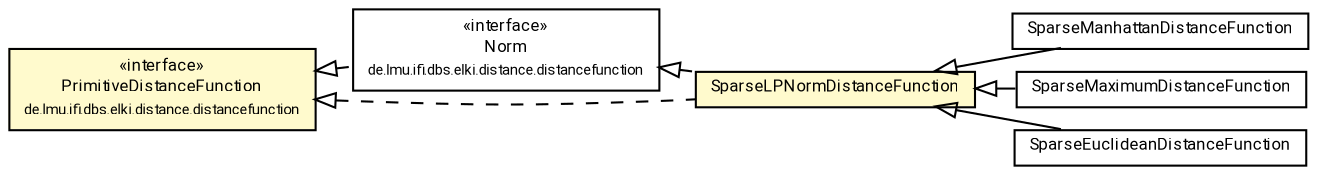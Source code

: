 #!/usr/local/bin/dot
#
# Class diagram 
# Generated by UMLGraph version R5_7_2-60-g0e99a6 (http://www.spinellis.gr/umlgraph/)
#

digraph G {
	graph [fontnames="svg"]
	edge [fontname="Roboto",fontsize=7,labelfontname="Roboto",labelfontsize=7,color="black"];
	node [fontname="Roboto",fontcolor="black",fontsize=8,shape=plaintext,margin=0,width=0,height=0];
	nodesep=0.15;
	ranksep=0.25;
	rankdir=LR;
	// de.lmu.ifi.dbs.elki.distance.distancefunction.PrimitiveDistanceFunction<O>
	c9777713 [label=<<table title="de.lmu.ifi.dbs.elki.distance.distancefunction.PrimitiveDistanceFunction" border="0" cellborder="1" cellspacing="0" cellpadding="2" bgcolor="LemonChiffon" href="../PrimitiveDistanceFunction.html" target="_parent">
		<tr><td><table border="0" cellspacing="0" cellpadding="1">
		<tr><td align="center" balign="center"> &#171;interface&#187; </td></tr>
		<tr><td align="center" balign="center"> <font face="Roboto">PrimitiveDistanceFunction</font> </td></tr>
		<tr><td align="center" balign="center"> <font face="Roboto" point-size="7.0">de.lmu.ifi.dbs.elki.distance.distancefunction</font> </td></tr>
		</table></td></tr>
		</table>>, URL="../PrimitiveDistanceFunction.html"];
	// de.lmu.ifi.dbs.elki.distance.distancefunction.Norm<O>
	c9777715 [label=<<table title="de.lmu.ifi.dbs.elki.distance.distancefunction.Norm" border="0" cellborder="1" cellspacing="0" cellpadding="2" href="../Norm.html" target="_parent">
		<tr><td><table border="0" cellspacing="0" cellpadding="1">
		<tr><td align="center" balign="center"> &#171;interface&#187; </td></tr>
		<tr><td align="center" balign="center"> <font face="Roboto">Norm</font> </td></tr>
		<tr><td align="center" balign="center"> <font face="Roboto" point-size="7.0">de.lmu.ifi.dbs.elki.distance.distancefunction</font> </td></tr>
		</table></td></tr>
		</table>>, URL="../Norm.html"];
	// de.lmu.ifi.dbs.elki.distance.distancefunction.minkowski.SparseManhattanDistanceFunction
	c9778076 [label=<<table title="de.lmu.ifi.dbs.elki.distance.distancefunction.minkowski.SparseManhattanDistanceFunction" border="0" cellborder="1" cellspacing="0" cellpadding="2" href="SparseManhattanDistanceFunction.html" target="_parent">
		<tr><td><table border="0" cellspacing="0" cellpadding="1">
		<tr><td align="center" balign="center"> <font face="Roboto">SparseManhattanDistanceFunction</font> </td></tr>
		</table></td></tr>
		</table>>, URL="SparseManhattanDistanceFunction.html"];
	// de.lmu.ifi.dbs.elki.distance.distancefunction.minkowski.SparseMaximumDistanceFunction
	c9778086 [label=<<table title="de.lmu.ifi.dbs.elki.distance.distancefunction.minkowski.SparseMaximumDistanceFunction" border="0" cellborder="1" cellspacing="0" cellpadding="2" href="SparseMaximumDistanceFunction.html" target="_parent">
		<tr><td><table border="0" cellspacing="0" cellpadding="1">
		<tr><td align="center" balign="center"> <font face="Roboto">SparseMaximumDistanceFunction</font> </td></tr>
		</table></td></tr>
		</table>>, URL="SparseMaximumDistanceFunction.html"];
	// de.lmu.ifi.dbs.elki.distance.distancefunction.minkowski.SparseEuclideanDistanceFunction
	c9778088 [label=<<table title="de.lmu.ifi.dbs.elki.distance.distancefunction.minkowski.SparseEuclideanDistanceFunction" border="0" cellborder="1" cellspacing="0" cellpadding="2" href="SparseEuclideanDistanceFunction.html" target="_parent">
		<tr><td><table border="0" cellspacing="0" cellpadding="1">
		<tr><td align="center" balign="center"> <font face="Roboto">SparseEuclideanDistanceFunction</font> </td></tr>
		</table></td></tr>
		</table>>, URL="SparseEuclideanDistanceFunction.html"];
	// de.lmu.ifi.dbs.elki.distance.distancefunction.minkowski.SparseLPNormDistanceFunction
	c9778090 [label=<<table title="de.lmu.ifi.dbs.elki.distance.distancefunction.minkowski.SparseLPNormDistanceFunction" border="0" cellborder="1" cellspacing="0" cellpadding="2" bgcolor="lemonChiffon" href="SparseLPNormDistanceFunction.html" target="_parent">
		<tr><td><table border="0" cellspacing="0" cellpadding="1">
		<tr><td align="center" balign="center"> <font face="Roboto">SparseLPNormDistanceFunction</font> </td></tr>
		</table></td></tr>
		</table>>, URL="SparseLPNormDistanceFunction.html"];
	// de.lmu.ifi.dbs.elki.distance.distancefunction.Norm<O> implements de.lmu.ifi.dbs.elki.distance.distancefunction.PrimitiveDistanceFunction<O>
	c9777713 -> c9777715 [arrowtail=empty,style=dashed,dir=back,weight=9];
	// de.lmu.ifi.dbs.elki.distance.distancefunction.minkowski.SparseManhattanDistanceFunction extends de.lmu.ifi.dbs.elki.distance.distancefunction.minkowski.SparseLPNormDistanceFunction
	c9778090 -> c9778076 [arrowtail=empty,dir=back,weight=10];
	// de.lmu.ifi.dbs.elki.distance.distancefunction.minkowski.SparseMaximumDistanceFunction extends de.lmu.ifi.dbs.elki.distance.distancefunction.minkowski.SparseLPNormDistanceFunction
	c9778090 -> c9778086 [arrowtail=empty,dir=back,weight=10];
	// de.lmu.ifi.dbs.elki.distance.distancefunction.minkowski.SparseEuclideanDistanceFunction extends de.lmu.ifi.dbs.elki.distance.distancefunction.minkowski.SparseLPNormDistanceFunction
	c9778090 -> c9778088 [arrowtail=empty,dir=back,weight=10];
	// de.lmu.ifi.dbs.elki.distance.distancefunction.minkowski.SparseLPNormDistanceFunction implements de.lmu.ifi.dbs.elki.distance.distancefunction.PrimitiveDistanceFunction<O>
	c9777713 -> c9778090 [arrowtail=empty,style=dashed,dir=back,weight=9];
	// de.lmu.ifi.dbs.elki.distance.distancefunction.minkowski.SparseLPNormDistanceFunction implements de.lmu.ifi.dbs.elki.distance.distancefunction.Norm<O>
	c9777715 -> c9778090 [arrowtail=empty,style=dashed,dir=back,weight=9];
}

